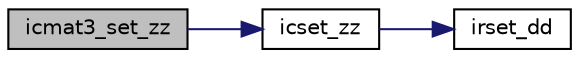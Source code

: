 digraph "icmat3_set_zz"
{
  edge [fontname="Helvetica",fontsize="10",labelfontname="Helvetica",labelfontsize="10"];
  node [fontname="Helvetica",fontsize="10",shape=record];
  rankdir="LR";
  Node279 [label="icmat3_set_zz",height=0.2,width=0.4,color="black", fillcolor="grey75", style="filled", fontcolor="black"];
  Node279 -> Node280 [color="midnightblue",fontsize="10",style="solid",fontname="Helvetica"];
  Node280 [label="icset_zz",height=0.2,width=0.4,color="black", fillcolor="white", style="filled",URL="$icmulti_8c.html#a99dd934c9aa6f69044a21db447ed6ccb",tooltip="倍精度複素数の設定 [y0,y1]=[x0,x1]. "];
  Node280 -> Node281 [color="midnightblue",fontsize="10",style="solid",fontname="Helvetica"];
  Node281 [label="irset_dd",height=0.2,width=0.4,color="black", fillcolor="white", style="filled",URL="$irmulti_8c.html#adaa17d6543dcc7524f7f50439ec14bcd",tooltip="倍精度実数の設定 [y0,y1]=[x0,x1]. "];
}
